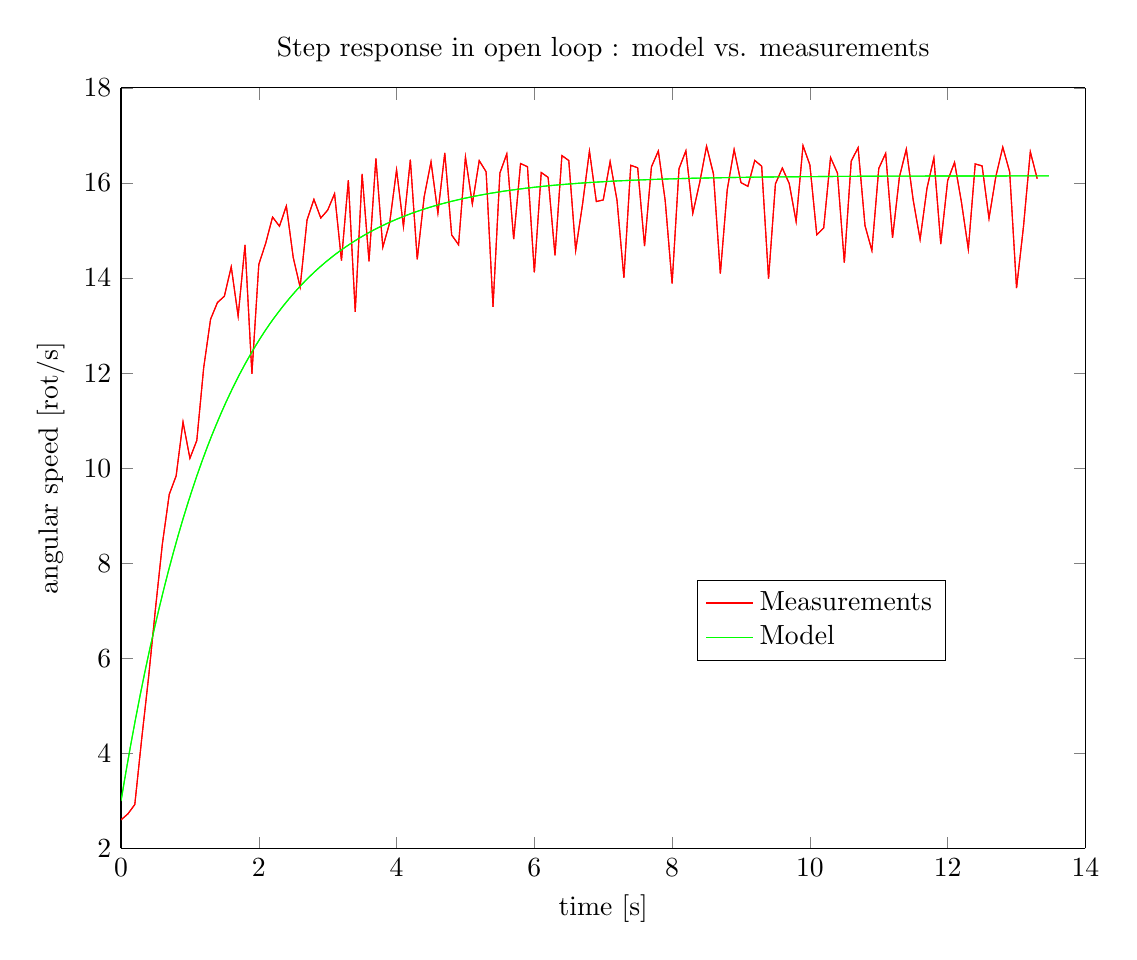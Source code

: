 % This file was created by matlab2tikz.
%
%The latest updates can be retrieved from
%  http://www.mathworks.com/matlabcentral/fileexchange/22022-matlab2tikz-matlab2tikz
%where you can also make suggestions and rate matlab2tikz.
%
\begin{tikzpicture}

\begin{axis}[%
width=4.822in,
height=3.803in,
at={(0.809in,0.513in)},
scale only axis,
separate axis lines,
every outer x axis line/.append style={black},
every x tick label/.append style={font=\color{black}},
xmin=0,
xmax=14,
xlabel={time [s]},
every outer y axis line/.append style={black},
every y tick label/.append style={font=\color{black}},
ymin=2,
ymax=18,
ylabel={angular speed [rot/s]},
axis background/.style={fill=white},
title={Step response in open loop : model vs. measurements},
legend style={at={(0.597,0.247)},anchor=south west,legend cell align=left,align=left,draw=black}
]
\addplot [color=red,solid]
  table[row sep=crcr]{%
0	2.602\\
0.1	2.728\\
0.2	2.924\\
0.3	4.305\\
0.4	5.601\\
0.5	7.043\\
0.6	8.404\\
0.7	9.448\\
0.8	9.837\\
0.9	10.971\\
1	10.208\\
1.1	10.582\\
1.2	12.113\\
1.3	13.134\\
1.4	13.485\\
1.5	13.617\\
1.6	14.236\\
1.7	13.199\\
1.8	14.698\\
1.9	11.984\\
2	14.286\\
2.1	14.731\\
2.2	15.282\\
2.3	15.089\\
2.4	15.516\\
2.5	14.43\\
2.6	13.809\\
2.7	15.217\\
2.8	15.654\\
2.9	15.262\\
3	15.428\\
3.1	15.774\\
3.2	14.369\\
3.3	16.057\\
3.4	13.288\\
3.5	16.189\\
3.6	14.351\\
3.7	16.516\\
3.8	14.648\\
3.9	15.162\\
4	16.275\\
4.1	15.082\\
4.2	16.488\\
4.3	14.392\\
4.4	15.702\\
4.5	16.445\\
4.6	15.365\\
4.7	16.631\\
4.8	14.906\\
4.9	14.7\\
5	16.545\\
5.1	15.557\\
5.2	16.469\\
5.3	16.235\\
5.4	13.392\\
5.5	16.209\\
5.6	16.611\\
5.7	14.817\\
5.8	16.408\\
5.9	16.342\\
6	14.117\\
6.1	16.219\\
6.2	16.118\\
6.3	14.475\\
6.4	16.576\\
6.5	16.472\\
6.6	14.582\\
6.7	15.555\\
6.8	16.671\\
6.9	15.609\\
7	15.642\\
7.1	16.45\\
7.2	15.635\\
7.3	14.006\\
7.4	16.372\\
7.5	16.319\\
7.6	14.674\\
7.7	16.338\\
7.8	16.673\\
7.9	15.622\\
8	13.885\\
8.1	16.299\\
8.2	16.676\\
8.3	15.36\\
8.4	16.005\\
8.5	16.774\\
8.6	16.192\\
8.7	14.091\\
8.8	15.854\\
8.9	16.703\\
9	16.007\\
9.1	15.929\\
9.2	16.474\\
9.3	16.352\\
9.4	13.987\\
9.5	15.981\\
9.6	16.314\\
9.7	15.988\\
9.8	15.189\\
9.9	16.785\\
10	16.379\\
10.1	14.91\\
10.2	15.051\\
10.3	16.535\\
10.4	16.209\\
10.5	14.324\\
10.6	16.46\\
10.7	16.742\\
10.8	15.103\\
10.9	14.579\\
11	16.305\\
11.1	16.623\\
11.2	14.848\\
11.3	16.129\\
11.4	16.711\\
11.5	15.637\\
11.6	14.812\\
11.7	15.889\\
11.8	16.527\\
11.9	14.716\\
12	16.049\\
12.1	16.432\\
12.2	15.597\\
12.3	14.606\\
12.4	16.4\\
12.5	16.358\\
12.6	15.253\\
12.7	16.138\\
12.8	16.754\\
12.9	16.234\\
13	13.788\\
13.1	15.072\\
13.2	16.655\\
13.3	16.09\\
};
\addlegendentry{Measurements};

\addplot [color=green,solid]
  table[row sep=crcr]{%
0	3\\
0.069	3.592\\
0.138	4.157\\
0.207	4.697\\
0.276	5.212\\
0.345	5.705\\
0.414	6.175\\
0.484	6.624\\
0.553	7.052\\
0.622	7.462\\
0.691	7.853\\
0.76	8.226\\
0.829	8.583\\
0.898	8.924\\
0.967	9.249\\
1.036	9.559\\
1.105	9.856\\
1.174	10.139\\
1.243	10.41\\
1.312	10.668\\
1.382	10.915\\
1.451	11.151\\
1.52	11.376\\
1.589	11.59\\
1.658	11.796\\
1.727	11.992\\
1.796	12.179\\
1.865	12.357\\
1.934	12.528\\
2.003	12.691\\
2.072	12.847\\
2.141	12.996\\
2.21	13.138\\
2.28	13.273\\
2.349	13.403\\
2.418	13.526\\
2.487	13.644\\
2.556	13.757\\
2.625	13.865\\
2.694	13.968\\
2.763	14.066\\
2.832	14.16\\
2.901	14.249\\
2.97	14.335\\
3.039	14.416\\
3.108	14.495\\
3.178	14.569\\
3.247	14.64\\
3.316	14.708\\
3.385	14.773\\
3.454	14.835\\
3.523	14.894\\
3.592	14.951\\
3.661	15.005\\
3.73	15.056\\
3.799	15.105\\
3.868	15.152\\
3.937	15.197\\
4.006	15.24\\
4.076	15.281\\
4.145	15.32\\
4.214	15.358\\
4.283	15.393\\
4.352	15.427\\
4.421	15.46\\
4.49	15.491\\
4.559	15.521\\
4.628	15.549\\
4.697	15.576\\
4.766	15.602\\
4.835	15.626\\
4.905	15.65\\
4.974	15.673\\
5.043	15.694\\
5.112	15.715\\
5.181	15.734\\
5.25	15.753\\
5.319	15.771\\
5.388	15.788\\
5.457	15.804\\
5.526	15.82\\
5.595	15.835\\
5.664	15.849\\
5.733	15.862\\
5.803	15.875\\
5.872	15.888\\
5.941	15.899\\
6.01	15.911\\
6.079	15.921\\
6.148	15.932\\
6.217	15.942\\
6.286	15.951\\
6.355	15.96\\
6.424	15.968\\
6.493	15.977\\
6.562	15.984\\
6.631	15.992\\
6.701	15.999\\
6.77	16.006\\
6.839	16.012\\
6.908	16.018\\
6.977	16.024\\
7.046	16.03\\
7.115	16.035\\
7.184	16.041\\
7.253	16.046\\
7.322	16.05\\
7.391	16.055\\
7.46	16.059\\
7.529	16.063\\
7.599	16.067\\
7.668	16.071\\
7.737	16.074\\
7.806	16.078\\
7.875	16.081\\
7.944	16.084\\
8.013	16.087\\
8.082	16.09\\
8.151	16.093\\
8.22	16.095\\
8.289	16.098\\
8.358	16.1\\
8.427	16.102\\
8.497	16.104\\
8.566	16.106\\
8.635	16.108\\
8.704	16.11\\
8.773	16.112\\
8.842	16.114\\
8.911	16.115\\
8.98	16.117\\
9.049	16.118\\
9.118	16.12\\
9.187	16.121\\
9.256	16.123\\
9.325	16.124\\
9.395	16.125\\
9.464	16.126\\
9.533	16.127\\
9.602	16.128\\
9.671	16.129\\
9.74	16.13\\
9.809	16.131\\
9.878	16.132\\
9.947	16.133\\
10.016	16.133\\
10.085	16.134\\
10.154	16.135\\
10.223	16.136\\
10.293	16.136\\
10.362	16.137\\
10.431	16.137\\
10.5	16.138\\
10.569	16.139\\
10.638	16.139\\
10.707	16.14\\
10.776	16.14\\
10.845	16.14\\
10.914	16.141\\
10.983	16.141\\
11.052	16.142\\
11.121	16.142\\
11.191	16.142\\
11.26	16.143\\
11.329	16.143\\
11.398	16.143\\
11.467	16.144\\
11.536	16.144\\
11.605	16.144\\
11.674	16.145\\
11.743	16.145\\
11.812	16.145\\
11.881	16.145\\
11.95	16.145\\
12.019	16.146\\
12.089	16.146\\
12.158	16.146\\
12.227	16.146\\
12.296	16.146\\
12.365	16.147\\
12.434	16.147\\
12.503	16.147\\
12.572	16.147\\
12.641	16.147\\
12.71	16.147\\
12.779	16.147\\
12.848	16.147\\
12.918	16.148\\
12.987	16.148\\
13.056	16.148\\
13.125	16.148\\
13.194	16.148\\
13.263	16.148\\
13.332	16.148\\
13.401	16.148\\
13.47	16.148\\
};
\addlegendentry{Model};

\addplot [color=red,solid,forget plot]
  table[row sep=crcr]{%
0	2.602\\
0.1	2.728\\
0.2	2.924\\
0.3	4.305\\
0.4	5.601\\
0.5	7.043\\
0.6	8.404\\
0.7	9.448\\
0.8	9.837\\
0.9	10.971\\
1	10.208\\
1.1	10.582\\
1.2	12.113\\
1.3	13.134\\
1.4	13.485\\
1.5	13.617\\
1.6	14.236\\
1.7	13.199\\
1.8	14.698\\
1.9	11.984\\
2	14.286\\
2.1	14.731\\
2.2	15.282\\
2.3	15.089\\
2.4	15.516\\
2.5	14.43\\
2.6	13.809\\
2.7	15.217\\
2.8	15.654\\
2.9	15.262\\
3	15.428\\
3.1	15.774\\
3.2	14.369\\
3.3	16.057\\
3.4	13.288\\
3.5	16.189\\
3.6	14.351\\
3.7	16.516\\
3.8	14.648\\
3.9	15.162\\
4	16.275\\
4.1	15.082\\
4.2	16.488\\
4.3	14.392\\
4.4	15.702\\
4.5	16.445\\
4.6	15.365\\
4.7	16.631\\
4.8	14.906\\
4.9	14.7\\
5	16.545\\
5.1	15.557\\
5.2	16.469\\
5.3	16.235\\
5.4	13.392\\
5.5	16.209\\
5.6	16.611\\
5.7	14.817\\
5.8	16.408\\
5.9	16.342\\
6	14.117\\
6.1	16.219\\
6.2	16.118\\
6.3	14.475\\
6.4	16.576\\
6.5	16.472\\
6.6	14.582\\
6.7	15.555\\
6.8	16.671\\
6.9	15.609\\
7	15.642\\
7.1	16.45\\
7.2	15.635\\
7.3	14.006\\
7.4	16.372\\
7.5	16.319\\
7.6	14.674\\
7.7	16.338\\
7.8	16.673\\
7.9	15.622\\
8	13.885\\
8.1	16.299\\
8.2	16.676\\
8.3	15.36\\
8.4	16.005\\
8.5	16.774\\
8.6	16.192\\
8.7	14.091\\
8.8	15.854\\
8.9	16.703\\
9	16.007\\
9.1	15.929\\
9.2	16.474\\
9.3	16.352\\
9.4	13.987\\
9.5	15.981\\
9.6	16.314\\
9.7	15.988\\
9.8	15.189\\
9.9	16.785\\
10	16.379\\
10.1	14.91\\
10.2	15.051\\
10.3	16.535\\
10.4	16.209\\
10.5	14.324\\
10.6	16.46\\
10.7	16.742\\
10.8	15.103\\
10.9	14.579\\
11	16.305\\
11.1	16.623\\
11.2	14.848\\
11.3	16.129\\
11.4	16.711\\
11.5	15.637\\
11.6	14.812\\
11.7	15.889\\
11.8	16.527\\
11.9	14.716\\
12	16.049\\
12.1	16.432\\
12.2	15.597\\
12.3	14.606\\
12.4	16.4\\
12.5	16.358\\
12.6	15.253\\
12.7	16.138\\
12.8	16.754\\
12.9	16.234\\
13	13.788\\
13.1	15.072\\
13.2	16.655\\
13.3	16.09\\
};
\addplot [color=green,solid,forget plot]
  table[row sep=crcr]{%
0	3\\
0.069	3.592\\
0.138	4.157\\
0.207	4.697\\
0.276	5.212\\
0.345	5.705\\
0.414	6.175\\
0.484	6.624\\
0.553	7.052\\
0.622	7.462\\
0.691	7.853\\
0.76	8.226\\
0.829	8.583\\
0.898	8.924\\
0.967	9.249\\
1.036	9.559\\
1.105	9.856\\
1.174	10.139\\
1.243	10.41\\
1.312	10.668\\
1.382	10.915\\
1.451	11.151\\
1.52	11.376\\
1.589	11.59\\
1.658	11.796\\
1.727	11.992\\
1.796	12.179\\
1.865	12.357\\
1.934	12.528\\
2.003	12.691\\
2.072	12.847\\
2.141	12.996\\
2.21	13.138\\
2.28	13.273\\
2.349	13.403\\
2.418	13.526\\
2.487	13.644\\
2.556	13.757\\
2.625	13.865\\
2.694	13.968\\
2.763	14.066\\
2.832	14.16\\
2.901	14.249\\
2.97	14.335\\
3.039	14.416\\
3.108	14.495\\
3.178	14.569\\
3.247	14.64\\
3.316	14.708\\
3.385	14.773\\
3.454	14.835\\
3.523	14.894\\
3.592	14.951\\
3.661	15.005\\
3.73	15.056\\
3.799	15.105\\
3.868	15.152\\
3.937	15.197\\
4.006	15.24\\
4.076	15.281\\
4.145	15.32\\
4.214	15.358\\
4.283	15.393\\
4.352	15.427\\
4.421	15.46\\
4.49	15.491\\
4.559	15.521\\
4.628	15.549\\
4.697	15.576\\
4.766	15.602\\
4.835	15.626\\
4.905	15.65\\
4.974	15.673\\
5.043	15.694\\
5.112	15.715\\
5.181	15.734\\
5.25	15.753\\
5.319	15.771\\
5.388	15.788\\
5.457	15.804\\
5.526	15.82\\
5.595	15.835\\
5.664	15.849\\
5.733	15.862\\
5.803	15.875\\
5.872	15.888\\
5.941	15.899\\
6.01	15.911\\
6.079	15.921\\
6.148	15.932\\
6.217	15.942\\
6.286	15.951\\
6.355	15.96\\
6.424	15.968\\
6.493	15.977\\
6.562	15.984\\
6.631	15.992\\
6.701	15.999\\
6.77	16.006\\
6.839	16.012\\
6.908	16.018\\
6.977	16.024\\
7.046	16.03\\
7.115	16.035\\
7.184	16.041\\
7.253	16.046\\
7.322	16.05\\
7.391	16.055\\
7.46	16.059\\
7.529	16.063\\
7.599	16.067\\
7.668	16.071\\
7.737	16.074\\
7.806	16.078\\
7.875	16.081\\
7.944	16.084\\
8.013	16.087\\
8.082	16.09\\
8.151	16.093\\
8.22	16.095\\
8.289	16.098\\
8.358	16.1\\
8.427	16.102\\
8.497	16.104\\
8.566	16.106\\
8.635	16.108\\
8.704	16.11\\
8.773	16.112\\
8.842	16.114\\
8.911	16.115\\
8.98	16.117\\
9.049	16.118\\
9.118	16.12\\
9.187	16.121\\
9.256	16.123\\
9.325	16.124\\
9.395	16.125\\
9.464	16.126\\
9.533	16.127\\
9.602	16.128\\
9.671	16.129\\
9.74	16.13\\
9.809	16.131\\
9.878	16.132\\
9.947	16.133\\
10.016	16.133\\
10.085	16.134\\
10.154	16.135\\
10.223	16.136\\
10.293	16.136\\
10.362	16.137\\
10.431	16.137\\
10.5	16.138\\
10.569	16.139\\
10.638	16.139\\
10.707	16.14\\
10.776	16.14\\
10.845	16.14\\
10.914	16.141\\
10.983	16.141\\
11.052	16.142\\
11.121	16.142\\
11.191	16.142\\
11.26	16.143\\
11.329	16.143\\
11.398	16.143\\
11.467	16.144\\
11.536	16.144\\
11.605	16.144\\
11.674	16.145\\
11.743	16.145\\
11.812	16.145\\
11.881	16.145\\
11.95	16.145\\
12.019	16.146\\
12.089	16.146\\
12.158	16.146\\
12.227	16.146\\
12.296	16.146\\
12.365	16.147\\
12.434	16.147\\
12.503	16.147\\
12.572	16.147\\
12.641	16.147\\
12.71	16.147\\
12.779	16.147\\
12.848	16.147\\
12.918	16.148\\
12.987	16.148\\
13.056	16.148\\
13.125	16.148\\
13.194	16.148\\
13.263	16.148\\
13.332	16.148\\
13.401	16.148\\
13.47	16.148\\
};
\end{axis}
\end{tikzpicture}%